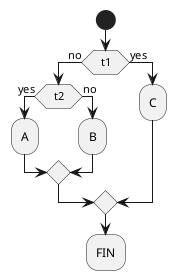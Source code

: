 {
  "sha1": "2ovn6yn8853uehx6iielf1p0c4s1jv6",
  "insertion": {
    "when": "2024-05-30T20:48:20.062Z",
    "user": "plantuml@gmail.com"
  }
}
@startuml
start;
if (t1) then (no)
  if (t2) then (yes)
    :A;
  else (no);
    :B;
  endif;
else (yes)
  :C;
endif;
:FIN;
@enduml
